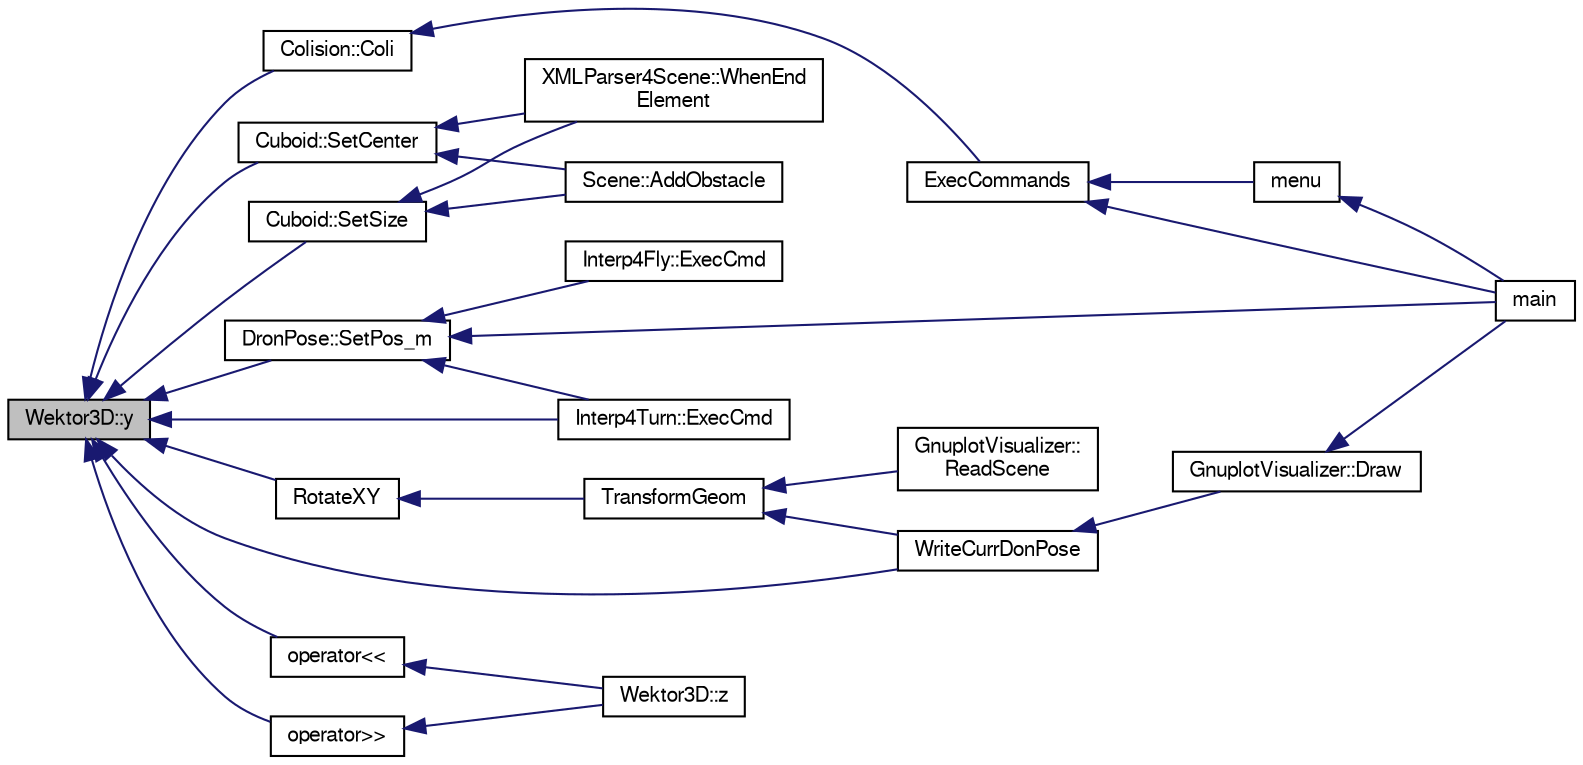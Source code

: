 digraph "Wektor3D::y"
{
  edge [fontname="FreeSans",fontsize="10",labelfontname="FreeSans",labelfontsize="10"];
  node [fontname="FreeSans",fontsize="10",shape=record];
  rankdir="LR";
  Node1 [label="Wektor3D::y",height=0.2,width=0.4,color="black", fillcolor="grey75", style="filled", fontcolor="black"];
  Node1 -> Node2 [dir="back",color="midnightblue",fontsize="10",style="solid",fontname="FreeSans"];
  Node2 [label="Colision::Coli",height=0.2,width=0.4,color="black", fillcolor="white", style="filled",URL="$class_colision.html#afb5c4c9d16a62767861eac6b11614126",tooltip="Sprawdza czy nastąpiła kolizja. "];
  Node2 -> Node3 [dir="back",color="midnightblue",fontsize="10",style="solid",fontname="FreeSans"];
  Node3 [label="ExecCommands",height=0.2,width=0.4,color="black", fillcolor="white", style="filled",URL="$main_8cpp.html#a4043c077a1c7ff0754ed53b3e2945bb5"];
  Node3 -> Node4 [dir="back",color="midnightblue",fontsize="10",style="solid",fontname="FreeSans"];
  Node4 [label="menu",height=0.2,width=0.4,color="black", fillcolor="white", style="filled",URL="$main_8cpp.html#ad16e5e62f3579a7048e6b981b172885e"];
  Node4 -> Node5 [dir="back",color="midnightblue",fontsize="10",style="solid",fontname="FreeSans"];
  Node5 [label="main",height=0.2,width=0.4,color="black", fillcolor="white", style="filled",URL="$main_8cpp.html#ae66f6b31b5ad750f1fe042a706a4e3d4"];
  Node3 -> Node5 [dir="back",color="midnightblue",fontsize="10",style="solid",fontname="FreeSans"];
  Node1 -> Node6 [dir="back",color="midnightblue",fontsize="10",style="solid",fontname="FreeSans"];
  Node6 [label="Cuboid::SetSize",height=0.2,width=0.4,color="black", fillcolor="white", style="filled",URL="$class_cuboid.html#ad4ab95061ca2e19aa7e2c890eb345e22",tooltip="Zapisuje dlugości boków prostopadłościanu. "];
  Node6 -> Node7 [dir="back",color="midnightblue",fontsize="10",style="solid",fontname="FreeSans"];
  Node7 [label="Scene::AddObstacle",height=0.2,width=0.4,color="black", fillcolor="white", style="filled",URL="$class_scene.html#aa673e67c91dff47b5ab1550de35bfa19",tooltip="Dodaje nową przeszkodę do sceny. "];
  Node6 -> Node8 [dir="back",color="midnightblue",fontsize="10",style="solid",fontname="FreeSans"];
  Node8 [label="XMLParser4Scene::WhenEnd\lElement",height=0.2,width=0.4,color="black", fillcolor="white", style="filled",URL="$class_x_m_l_parser4_scene.html#a21d50c14e7729235589b58f32dce9556",tooltip="Wykonuje końcowe operacje związane z danym elementem XML. "];
  Node1 -> Node9 [dir="back",color="midnightblue",fontsize="10",style="solid",fontname="FreeSans"];
  Node9 [label="Cuboid::SetCenter",height=0.2,width=0.4,color="black", fillcolor="white", style="filled",URL="$class_cuboid.html#a057fd804be6a022ec22411eb5b9a3073",tooltip="Zapisuje środek prostopadłościanu. "];
  Node9 -> Node7 [dir="back",color="midnightblue",fontsize="10",style="solid",fontname="FreeSans"];
  Node9 -> Node8 [dir="back",color="midnightblue",fontsize="10",style="solid",fontname="FreeSans"];
  Node1 -> Node10 [dir="back",color="midnightblue",fontsize="10",style="solid",fontname="FreeSans"];
  Node10 [label="DronPose::SetPos_m",height=0.2,width=0.4,color="black", fillcolor="white", style="filled",URL="$class_dron_pose.html#aeefe822241c1c8dbcab3e806dd1016bf",tooltip="Ustawia wartości współrzędnych pozy robota. "];
  Node10 -> Node11 [dir="back",color="midnightblue",fontsize="10",style="solid",fontname="FreeSans"];
  Node11 [label="Interp4Fly::ExecCmd",height=0.2,width=0.4,color="black", fillcolor="white", style="filled",URL="$class_interp4_fly.html#a87ba6f2a2f81b12ce7469913b891137c",tooltip="Wykonuje zadanie dla danej wtyczki i wyświetla pozycję drona. "];
  Node10 -> Node12 [dir="back",color="midnightblue",fontsize="10",style="solid",fontname="FreeSans"];
  Node12 [label="Interp4Turn::ExecCmd",height=0.2,width=0.4,color="black", fillcolor="white", style="filled",URL="$class_interp4_turn.html#a5af667015f412dbe5e0082aea6c33142",tooltip="Wykonuje zadanie dla danej wtyczki i wyświetla pozycję drona. "];
  Node10 -> Node5 [dir="back",color="midnightblue",fontsize="10",style="solid",fontname="FreeSans"];
  Node1 -> Node13 [dir="back",color="midnightblue",fontsize="10",style="solid",fontname="FreeSans"];
  Node13 [label="RotateXY",height=0.2,width=0.4,color="black", fillcolor="white", style="filled",URL="$_gnuplot_visualizer_8cpp.html#a359580f84d2edd509de42303e4759bc2",tooltip="Rotacja i skalowanie współrzędnych punktu. "];
  Node13 -> Node14 [dir="back",color="midnightblue",fontsize="10",style="solid",fontname="FreeSans"];
  Node14 [label="TransformGeom",height=0.2,width=0.4,color="black", fillcolor="white", style="filled",URL="$_gnuplot_visualizer_8cpp.html#a859ec2a0d8df8dcd2986cafdf41929a6"];
  Node14 -> Node15 [dir="back",color="midnightblue",fontsize="10",style="solid",fontname="FreeSans"];
  Node15 [label="WriteCurrDonPose",height=0.2,width=0.4,color="black", fillcolor="white", style="filled",URL="$_gnuplot_visualizer_8cpp.html#a9f7a66ce1ada8bb52c97bc5fb9110f61"];
  Node15 -> Node16 [dir="back",color="midnightblue",fontsize="10",style="solid",fontname="FreeSans"];
  Node16 [label="GnuplotVisualizer::Draw",height=0.2,width=0.4,color="black", fillcolor="white", style="filled",URL="$class_gnuplot_visualizer.html#a2838d8dfb9a8e5f1c383f59f2dd2d9a1"];
  Node16 -> Node5 [dir="back",color="midnightblue",fontsize="10",style="solid",fontname="FreeSans"];
  Node14 -> Node17 [dir="back",color="midnightblue",fontsize="10",style="solid",fontname="FreeSans"];
  Node17 [label="GnuplotVisualizer::\lReadScene",height=0.2,width=0.4,color="black", fillcolor="white", style="filled",URL="$class_gnuplot_visualizer.html#ad50187da03a2c0687249e770eb3e1c82",tooltip="Metoda czytania opis sceny z pliku XML. "];
  Node1 -> Node15 [dir="back",color="midnightblue",fontsize="10",style="solid",fontname="FreeSans"];
  Node1 -> Node12 [dir="back",color="midnightblue",fontsize="10",style="solid",fontname="FreeSans"];
  Node1 -> Node18 [dir="back",color="midnightblue",fontsize="10",style="solid",fontname="FreeSans"];
  Node18 [label="operator\>\>",height=0.2,width=0.4,color="black", fillcolor="white", style="filled",URL="$_wektor3_d_8cpp.html#a382fbd2d002e9cb6d8d58cb2f3cf786e",tooltip="Czyta ze strumienia trzy kolejne współrzędne wektora. "];
  Node18 -> Node19 [dir="back",color="midnightblue",fontsize="10",style="solid",fontname="FreeSans"];
  Node19 [label="Wektor3D::z",height=0.2,width=0.4,color="black", fillcolor="white", style="filled",URL="$class_wektor3_d.html#aa6cbb7a13c8975b47f41794c99d77093",tooltip="Udostępia do modyfikacji współrzędną z-ową. "];
  Node1 -> Node20 [dir="back",color="midnightblue",fontsize="10",style="solid",fontname="FreeSans"];
  Node20 [label="operator\<\<",height=0.2,width=0.4,color="black", fillcolor="white", style="filled",URL="$_wektor3_d_8cpp.html#addd0e894a30b8fc8f3e9ef588b037767",tooltip="Wpisuje do strumienia trzy kolejne współrzędne rozdzielone pojedynczymi spacjami. ..."];
  Node20 -> Node19 [dir="back",color="midnightblue",fontsize="10",style="solid",fontname="FreeSans"];
}
